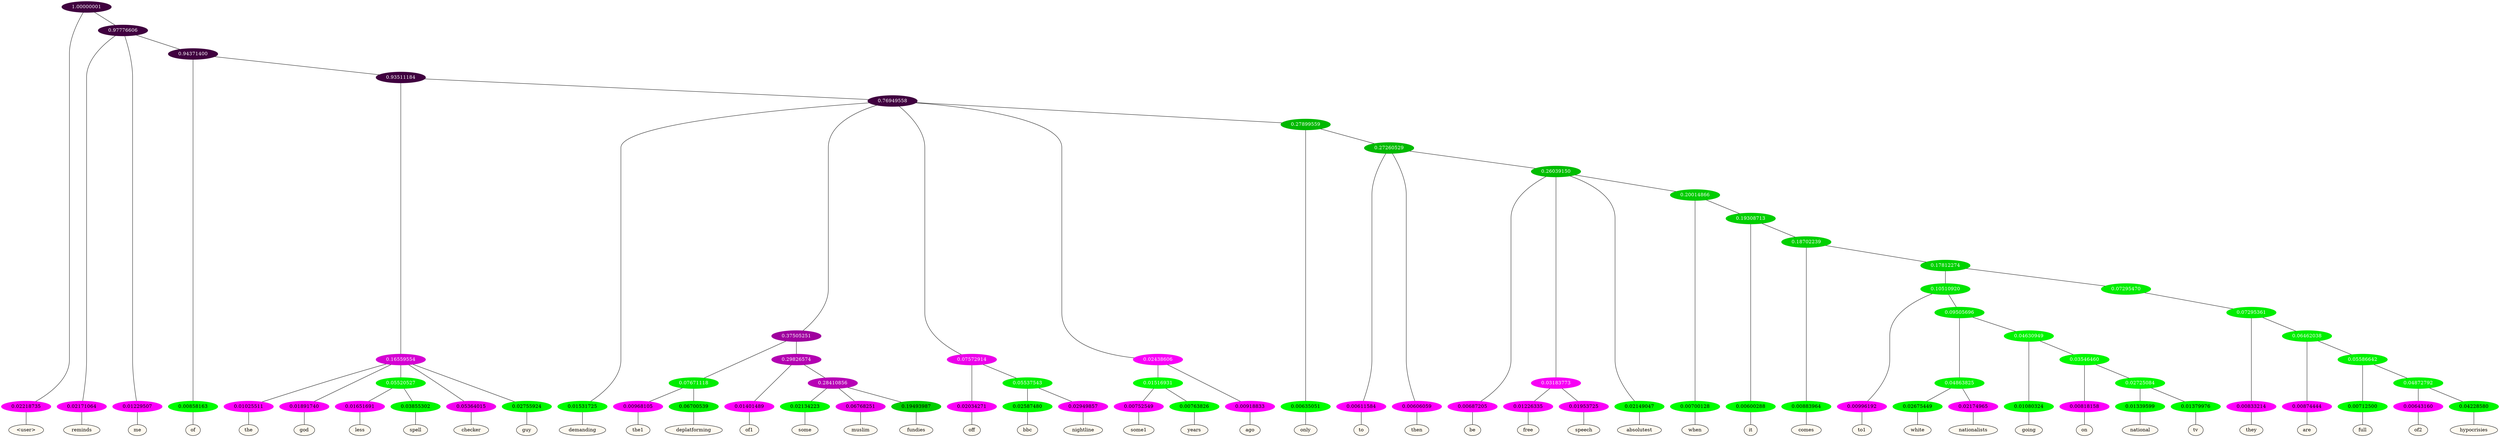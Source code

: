 graph {
	node [format=png height=0.15 nodesep=0.001 ordering=out overlap=prism overlap_scaling=0.01 ranksep=0.001 ratio=0.2 style=filled width=0.15]
	{
		rank=same
		a_w_1 [label="\<user\>" color=black fillcolor=floralwhite style="filled,solid"]
		a_w_3 [label=reminds color=black fillcolor=floralwhite style="filled,solid"]
		a_w_4 [label=me color=black fillcolor=floralwhite style="filled,solid"]
		a_w_6 [label=of color=black fillcolor=floralwhite style="filled,solid"]
		a_w_10 [label=the color=black fillcolor=floralwhite style="filled,solid"]
		a_w_11 [label=god color=black fillcolor=floralwhite style="filled,solid"]
		a_w_20 [label=less color=black fillcolor=floralwhite style="filled,solid"]
		a_w_21 [label=spell color=black fillcolor=floralwhite style="filled,solid"]
		a_w_13 [label=checker color=black fillcolor=floralwhite style="filled,solid"]
		a_w_14 [label=guy color=black fillcolor=floralwhite style="filled,solid"]
		a_w_15 [label=demanding color=black fillcolor=floralwhite style="filled,solid"]
		a_w_30 [label=the1 color=black fillcolor=floralwhite style="filled,solid"]
		a_w_31 [label=deplatforming color=black fillcolor=floralwhite style="filled,solid"]
		a_w_32 [label=of1 color=black fillcolor=floralwhite style="filled,solid"]
		a_w_41 [label=some color=black fillcolor=floralwhite style="filled,solid"]
		a_w_42 [label=muslim color=black fillcolor=floralwhite style="filled,solid"]
		a_w_43 [label=fundies color=black fillcolor=floralwhite style="filled,solid"]
		a_w_24 [label=off color=black fillcolor=floralwhite style="filled,solid"]
		a_w_34 [label=bbc color=black fillcolor=floralwhite style="filled,solid"]
		a_w_35 [label=nightline color=black fillcolor=floralwhite style="filled,solid"]
		a_w_36 [label=some1 color=black fillcolor=floralwhite style="filled,solid"]
		a_w_37 [label=years color=black fillcolor=floralwhite style="filled,solid"]
		a_w_27 [label=ago color=black fillcolor=floralwhite style="filled,solid"]
		a_w_28 [label=only color=black fillcolor=floralwhite style="filled,solid"]
		a_w_38 [label=to color=black fillcolor=floralwhite style="filled,solid"]
		a_w_39 [label=then color=black fillcolor=floralwhite style="filled,solid"]
		a_w_44 [label=be color=black fillcolor=floralwhite style="filled,solid"]
		a_w_48 [label=free color=black fillcolor=floralwhite style="filled,solid"]
		a_w_49 [label=speech color=black fillcolor=floralwhite style="filled,solid"]
		a_w_46 [label=absolutest color=black fillcolor=floralwhite style="filled,solid"]
		a_w_50 [label=when color=black fillcolor=floralwhite style="filled,solid"]
		a_w_52 [label=it color=black fillcolor=floralwhite style="filled,solid"]
		a_w_54 [label=comes color=black fillcolor=floralwhite style="filled,solid"]
		a_w_58 [label=to1 color=black fillcolor=floralwhite style="filled,solid"]
		a_w_65 [label=white color=black fillcolor=floralwhite style="filled,solid"]
		a_w_66 [label=nationalists color=black fillcolor=floralwhite style="filled,solid"]
		a_w_67 [label=going color=black fillcolor=floralwhite style="filled,solid"]
		a_w_71 [label=on color=black fillcolor=floralwhite style="filled,solid"]
		a_w_75 [label=national color=black fillcolor=floralwhite style="filled,solid"]
		a_w_76 [label=tv color=black fillcolor=floralwhite style="filled,solid"]
		a_w_63 [label=they color=black fillcolor=floralwhite style="filled,solid"]
		a_w_69 [label=are color=black fillcolor=floralwhite style="filled,solid"]
		a_w_73 [label=full color=black fillcolor=floralwhite style="filled,solid"]
		a_w_77 [label=of2 color=black fillcolor=floralwhite style="filled,solid"]
		a_w_78 [label=hypocrisies color=black fillcolor=floralwhite style="filled,solid"]
	}
	a_n_1 -- a_w_1
	a_n_3 -- a_w_3
	a_n_4 -- a_w_4
	a_n_6 -- a_w_6
	a_n_10 -- a_w_10
	a_n_11 -- a_w_11
	a_n_20 -- a_w_20
	a_n_21 -- a_w_21
	a_n_13 -- a_w_13
	a_n_14 -- a_w_14
	a_n_15 -- a_w_15
	a_n_30 -- a_w_30
	a_n_31 -- a_w_31
	a_n_32 -- a_w_32
	a_n_41 -- a_w_41
	a_n_42 -- a_w_42
	a_n_43 -- a_w_43
	a_n_24 -- a_w_24
	a_n_34 -- a_w_34
	a_n_35 -- a_w_35
	a_n_36 -- a_w_36
	a_n_37 -- a_w_37
	a_n_27 -- a_w_27
	a_n_28 -- a_w_28
	a_n_38 -- a_w_38
	a_n_39 -- a_w_39
	a_n_44 -- a_w_44
	a_n_48 -- a_w_48
	a_n_49 -- a_w_49
	a_n_46 -- a_w_46
	a_n_50 -- a_w_50
	a_n_52 -- a_w_52
	a_n_54 -- a_w_54
	a_n_58 -- a_w_58
	a_n_65 -- a_w_65
	a_n_66 -- a_w_66
	a_n_67 -- a_w_67
	a_n_71 -- a_w_71
	a_n_75 -- a_w_75
	a_n_76 -- a_w_76
	a_n_63 -- a_w_63
	a_n_69 -- a_w_69
	a_n_73 -- a_w_73
	a_n_77 -- a_w_77
	a_n_78 -- a_w_78
	{
		rank=same
		a_n_1 [label=0.02218735 color="0.835 1.000 0.978" fontcolor=black]
		a_n_3 [label=0.02171064 color="0.835 1.000 0.978" fontcolor=black]
		a_n_4 [label=0.01229507 color="0.835 1.000 0.988" fontcolor=black]
		a_n_6 [label=0.00858163 color="0.334 1.000 0.991" fontcolor=black]
		a_n_10 [label=0.01025511 color="0.835 1.000 0.990" fontcolor=black]
		a_n_11 [label=0.01891740 color="0.835 1.000 0.981" fontcolor=black]
		a_n_20 [label=0.01651691 color="0.835 1.000 0.983" fontcolor=black]
		a_n_21 [label=0.03855302 color="0.334 1.000 0.961" fontcolor=black]
		a_n_13 [label=0.05364015 color="0.835 1.000 0.946" fontcolor=black]
		a_n_14 [label=0.02755924 color="0.334 1.000 0.972" fontcolor=black]
		a_n_15 [label=0.01531725 color="0.334 1.000 0.985" fontcolor=black]
		a_n_30 [label=0.00968105 color="0.835 1.000 0.990" fontcolor=black]
		a_n_31 [label=0.06700539 color="0.334 1.000 0.933" fontcolor=black]
		a_n_32 [label=0.01401489 color="0.835 1.000 0.986" fontcolor=black]
		a_n_41 [label=0.02134223 color="0.334 1.000 0.979" fontcolor=black]
		a_n_42 [label=0.06768251 color="0.835 1.000 0.932" fontcolor=black]
		a_n_43 [label=0.19493987 color="0.334 1.000 0.805" fontcolor=black]
		a_n_24 [label=0.02034271 color="0.835 1.000 0.980" fontcolor=black]
		a_n_34 [label=0.02587480 color="0.334 1.000 0.974" fontcolor=black]
		a_n_35 [label=0.02949857 color="0.835 1.000 0.971" fontcolor=black]
		a_n_36 [label=0.00752549 color="0.835 1.000 0.992" fontcolor=black]
		a_n_37 [label=0.00763826 color="0.334 1.000 0.992" fontcolor=black]
		a_n_27 [label=0.00918833 color="0.835 1.000 0.991" fontcolor=black]
		a_n_28 [label=0.00635051 color="0.334 1.000 0.994" fontcolor=black]
		a_n_38 [label=0.00611584 color="0.835 1.000 0.994" fontcolor=black]
		a_n_39 [label=0.00606059 color="0.835 1.000 0.994" fontcolor=black]
		a_n_44 [label=0.00687205 color="0.835 1.000 0.993" fontcolor=black]
		a_n_48 [label=0.01226335 color="0.835 1.000 0.988" fontcolor=black]
		a_n_49 [label=0.01953725 color="0.835 1.000 0.980" fontcolor=black]
		a_n_46 [label=0.02149047 color="0.334 1.000 0.979" fontcolor=black]
		a_n_50 [label=0.00700128 color="0.334 1.000 0.993" fontcolor=black]
		a_n_52 [label=0.00600288 color="0.334 1.000 0.994" fontcolor=black]
		a_n_54 [label=0.00883964 color="0.334 1.000 0.991" fontcolor=black]
		a_n_58 [label=0.00996192 color="0.835 1.000 0.990" fontcolor=black]
		a_n_65 [label=0.02675449 color="0.334 1.000 0.973" fontcolor=black]
		a_n_66 [label=0.02174965 color="0.835 1.000 0.978" fontcolor=black]
		a_n_67 [label=0.01080324 color="0.334 1.000 0.989" fontcolor=black]
		a_n_71 [label=0.00818158 color="0.835 1.000 0.992" fontcolor=black]
		a_n_75 [label=0.01339599 color="0.334 1.000 0.987" fontcolor=black]
		a_n_76 [label=0.01379976 color="0.334 1.000 0.986" fontcolor=black]
		a_n_63 [label=0.00833214 color="0.835 1.000 0.992" fontcolor=black]
		a_n_69 [label=0.00874444 color="0.835 1.000 0.991" fontcolor=black]
		a_n_73 [label=0.00712500 color="0.334 1.000 0.993" fontcolor=black]
		a_n_77 [label=0.00643160 color="0.835 1.000 0.994" fontcolor=black]
		a_n_78 [label=0.04228580 color="0.334 1.000 0.958" fontcolor=black]
	}
	a_n_0 [label=1.00000001 color="0.835 1.000 0.250" fontcolor=grey99]
	a_n_0 -- a_n_1
	a_n_2 [label=0.97776606 color="0.835 1.000 0.250" fontcolor=grey99]
	a_n_0 -- a_n_2
	a_n_2 -- a_n_3
	a_n_2 -- a_n_4
	a_n_5 [label=0.94371400 color="0.835 1.000 0.250" fontcolor=grey99]
	a_n_2 -- a_n_5
	a_n_5 -- a_n_6
	a_n_7 [label=0.93511184 color="0.835 1.000 0.250" fontcolor=grey99]
	a_n_5 -- a_n_7
	a_n_8 [label=0.16559554 color="0.835 1.000 0.834" fontcolor=grey99]
	a_n_7 -- a_n_8
	a_n_9 [label=0.76949558 color="0.835 1.000 0.250" fontcolor=grey99]
	a_n_7 -- a_n_9
	a_n_8 -- a_n_10
	a_n_8 -- a_n_11
	a_n_12 [label=0.05520527 color="0.334 1.000 0.945" fontcolor=grey99]
	a_n_8 -- a_n_12
	a_n_8 -- a_n_13
	a_n_8 -- a_n_14
	a_n_9 -- a_n_15
	a_n_16 [label=0.37505251 color="0.835 1.000 0.625" fontcolor=grey99]
	a_n_9 -- a_n_16
	a_n_17 [label=0.07572914 color="0.835 1.000 0.924" fontcolor=grey99]
	a_n_9 -- a_n_17
	a_n_18 [label=0.02438606 color="0.835 1.000 0.976" fontcolor=grey99]
	a_n_9 -- a_n_18
	a_n_19 [label=0.27899559 color="0.334 1.000 0.721" fontcolor=grey99]
	a_n_9 -- a_n_19
	a_n_12 -- a_n_20
	a_n_12 -- a_n_21
	a_n_22 [label=0.07671118 color="0.334 1.000 0.923" fontcolor=grey99]
	a_n_16 -- a_n_22
	a_n_23 [label=0.29826574 color="0.835 1.000 0.702" fontcolor=grey99]
	a_n_16 -- a_n_23
	a_n_17 -- a_n_24
	a_n_25 [label=0.05537543 color="0.334 1.000 0.945" fontcolor=grey99]
	a_n_17 -- a_n_25
	a_n_26 [label=0.01516931 color="0.334 1.000 0.985" fontcolor=grey99]
	a_n_18 -- a_n_26
	a_n_18 -- a_n_27
	a_n_19 -- a_n_28
	a_n_29 [label=0.27260529 color="0.334 1.000 0.727" fontcolor=grey99]
	a_n_19 -- a_n_29
	a_n_22 -- a_n_30
	a_n_22 -- a_n_31
	a_n_23 -- a_n_32
	a_n_33 [label=0.28410856 color="0.835 1.000 0.716" fontcolor=grey99]
	a_n_23 -- a_n_33
	a_n_25 -- a_n_34
	a_n_25 -- a_n_35
	a_n_26 -- a_n_36
	a_n_26 -- a_n_37
	a_n_29 -- a_n_38
	a_n_29 -- a_n_39
	a_n_40 [label=0.26039150 color="0.334 1.000 0.740" fontcolor=grey99]
	a_n_29 -- a_n_40
	a_n_33 -- a_n_41
	a_n_33 -- a_n_42
	a_n_33 -- a_n_43
	a_n_40 -- a_n_44
	a_n_45 [label=0.03183773 color="0.835 1.000 0.968" fontcolor=grey99]
	a_n_40 -- a_n_45
	a_n_40 -- a_n_46
	a_n_47 [label=0.20014866 color="0.334 1.000 0.800" fontcolor=grey99]
	a_n_40 -- a_n_47
	a_n_45 -- a_n_48
	a_n_45 -- a_n_49
	a_n_47 -- a_n_50
	a_n_51 [label=0.19308713 color="0.334 1.000 0.807" fontcolor=grey99]
	a_n_47 -- a_n_51
	a_n_51 -- a_n_52
	a_n_53 [label=0.18702239 color="0.334 1.000 0.813" fontcolor=grey99]
	a_n_51 -- a_n_53
	a_n_53 -- a_n_54
	a_n_55 [label=0.17812274 color="0.334 1.000 0.822" fontcolor=grey99]
	a_n_53 -- a_n_55
	a_n_56 [label=0.10510920 color="0.334 1.000 0.895" fontcolor=grey99]
	a_n_55 -- a_n_56
	a_n_57 [label=0.07295470 color="0.334 1.000 0.927" fontcolor=grey99]
	a_n_55 -- a_n_57
	a_n_56 -- a_n_58
	a_n_59 [label=0.09505696 color="0.334 1.000 0.905" fontcolor=grey99]
	a_n_56 -- a_n_59
	a_n_60 [label=0.07295361 color="0.334 1.000 0.927" fontcolor=grey99]
	a_n_57 -- a_n_60
	a_n_61 [label=0.04863825 color="0.334 1.000 0.951" fontcolor=grey99]
	a_n_59 -- a_n_61
	a_n_62 [label=0.04630949 color="0.334 1.000 0.954" fontcolor=grey99]
	a_n_59 -- a_n_62
	a_n_60 -- a_n_63
	a_n_64 [label=0.06462038 color="0.334 1.000 0.935" fontcolor=grey99]
	a_n_60 -- a_n_64
	a_n_61 -- a_n_65
	a_n_61 -- a_n_66
	a_n_62 -- a_n_67
	a_n_68 [label=0.03546460 color="0.334 1.000 0.965" fontcolor=grey99]
	a_n_62 -- a_n_68
	a_n_64 -- a_n_69
	a_n_70 [label=0.05586642 color="0.334 1.000 0.944" fontcolor=grey99]
	a_n_64 -- a_n_70
	a_n_68 -- a_n_71
	a_n_72 [label=0.02725084 color="0.334 1.000 0.973" fontcolor=grey99]
	a_n_68 -- a_n_72
	a_n_70 -- a_n_73
	a_n_74 [label=0.04872792 color="0.334 1.000 0.951" fontcolor=grey99]
	a_n_70 -- a_n_74
	a_n_72 -- a_n_75
	a_n_72 -- a_n_76
	a_n_74 -- a_n_77
	a_n_74 -- a_n_78
}
